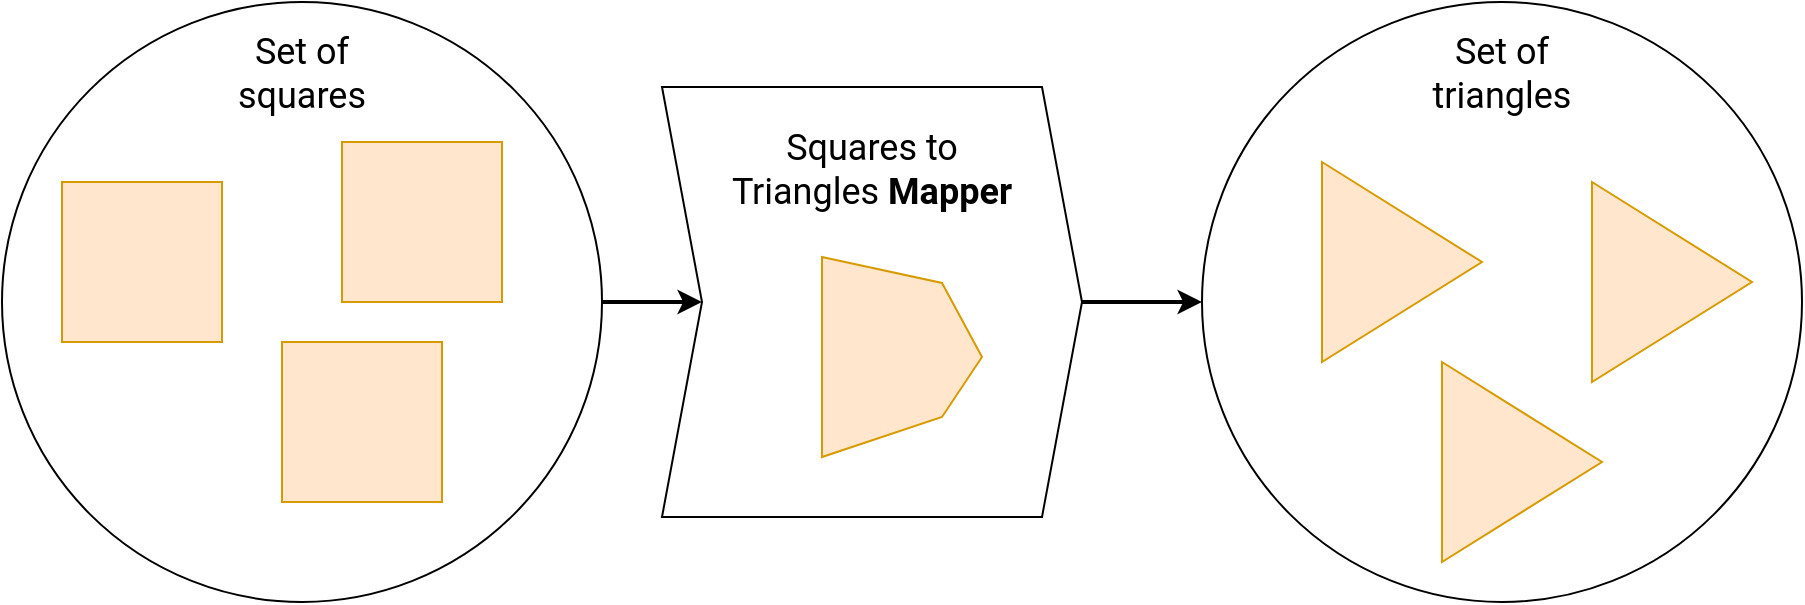 <mxfile>
    <diagram id="O6NOEShMqYi3Fy8LVTER" name="Page-1">
        <mxGraphModel dx="1181" dy="1667" grid="1" gridSize="10" guides="1" tooltips="1" connect="1" arrows="1" fold="1" page="1" pageScale="1" pageWidth="1920" pageHeight="1200" math="0" shadow="0">
            <root>
                <mxCell id="0"/>
                <mxCell id="1" parent="0"/>
                <mxCell id="27" value="" style="group" vertex="1" connectable="0" parent="1">
                    <mxGeometry x="50" y="510" width="900" height="300" as="geometry"/>
                </mxCell>
                <mxCell id="17" value="" style="shape=step;perimeter=stepPerimeter;whiteSpace=wrap;html=1;fixedSize=1;" vertex="1" parent="27">
                    <mxGeometry x="330" y="42.5" width="210" height="215" as="geometry"/>
                </mxCell>
                <mxCell id="18" value="" style="group" vertex="1" connectable="0" parent="27">
                    <mxGeometry x="600" width="300" height="300" as="geometry"/>
                </mxCell>
                <mxCell id="8" value="" style="ellipse;whiteSpace=wrap;html=1;aspect=fixed;" vertex="1" parent="18">
                    <mxGeometry width="300" height="300" as="geometry"/>
                </mxCell>
                <mxCell id="9" value="&lt;font face=&quot;Roboto&quot; data-font-src=&quot;https://fonts.googleapis.com/css?family=Roboto&quot; style=&quot;font-size: 18px&quot;&gt;Set of triangles&lt;/font&gt;" style="text;html=1;strokeColor=none;fillColor=none;align=center;verticalAlign=middle;whiteSpace=wrap;rounded=0;" vertex="1" parent="18">
                    <mxGeometry x="105" y="20" width="90" height="30" as="geometry"/>
                </mxCell>
                <mxCell id="13" value="" style="triangle;whiteSpace=wrap;html=1;fillColor=#ffe6cc;strokeColor=#d79b00;" vertex="1" parent="18">
                    <mxGeometry x="60" y="80" width="80" height="100" as="geometry"/>
                </mxCell>
                <mxCell id="14" value="" style="triangle;whiteSpace=wrap;html=1;fillColor=#ffe6cc;strokeColor=#d79b00;" vertex="1" parent="18">
                    <mxGeometry x="195" y="90" width="80" height="100" as="geometry"/>
                </mxCell>
                <mxCell id="15" value="" style="triangle;whiteSpace=wrap;html=1;fillColor=#ffe6cc;strokeColor=#d79b00;" vertex="1" parent="18">
                    <mxGeometry x="120" y="180" width="80" height="100" as="geometry"/>
                </mxCell>
                <mxCell id="22" style="edgeStyle=orthogonalEdgeStyle;rounded=0;orthogonalLoop=1;jettySize=auto;html=1;strokeWidth=2;" edge="1" parent="27" source="17" target="8">
                    <mxGeometry relative="1" as="geometry"/>
                </mxCell>
                <mxCell id="19" value="" style="group" vertex="1" connectable="0" parent="27">
                    <mxGeometry width="300" height="300" as="geometry"/>
                </mxCell>
                <mxCell id="3" value="" style="ellipse;whiteSpace=wrap;html=1;aspect=fixed;" vertex="1" parent="19">
                    <mxGeometry width="300" height="300" as="geometry"/>
                </mxCell>
                <mxCell id="4" value="&lt;font face=&quot;Roboto&quot; data-font-src=&quot;https://fonts.googleapis.com/css?family=Roboto&quot; style=&quot;font-size: 18px&quot;&gt;Set of squares&lt;/font&gt;" style="text;html=1;strokeColor=none;fillColor=none;align=center;verticalAlign=middle;whiteSpace=wrap;rounded=0;" vertex="1" parent="19">
                    <mxGeometry x="105" y="20" width="90" height="30" as="geometry"/>
                </mxCell>
                <mxCell id="5" value="" style="whiteSpace=wrap;html=1;aspect=fixed;fillColor=#ffe6cc;strokeColor=#d79b00;" vertex="1" parent="19">
                    <mxGeometry x="30" y="90" width="80" height="80" as="geometry"/>
                </mxCell>
                <mxCell id="6" value="" style="whiteSpace=wrap;html=1;aspect=fixed;fillColor=#ffe6cc;strokeColor=#d79b00;" vertex="1" parent="19">
                    <mxGeometry x="170" y="70" width="80" height="80" as="geometry"/>
                </mxCell>
                <mxCell id="7" value="" style="whiteSpace=wrap;html=1;aspect=fixed;fillColor=#ffe6cc;strokeColor=#d79b00;" vertex="1" parent="19">
                    <mxGeometry x="140" y="170" width="80" height="80" as="geometry"/>
                </mxCell>
                <mxCell id="21" style="edgeStyle=orthogonalEdgeStyle;rounded=0;orthogonalLoop=1;jettySize=auto;html=1;strokeWidth=2;" edge="1" parent="27" source="3" target="17">
                    <mxGeometry relative="1" as="geometry"/>
                </mxCell>
                <mxCell id="24" value="&lt;font face=&quot;Roboto&quot; data-font-src=&quot;https://fonts.googleapis.com/css?family=Roboto&quot; style=&quot;font-size: 18px&quot;&gt;Squares to Triangles &lt;b&gt;Mapper&lt;/b&gt;&lt;/font&gt;" style="text;html=1;strokeColor=none;fillColor=none;align=center;verticalAlign=middle;whiteSpace=wrap;rounded=0;" vertex="1" parent="27">
                    <mxGeometry x="360" y="67.5" width="150" height="30" as="geometry"/>
                </mxCell>
                <mxCell id="26" value="" style="verticalLabelPosition=bottom;verticalAlign=top;html=1;shape=mxgraph.basic.polygon;polyCoords=[[0,0],[0,0],[0.75,0.13],[1,0.5],[0.75,0.8],[0,1],[0,1],[0,0]];polyline=0;fillColor=#ffe6cc;strokeColor=#d79b00;" vertex="1" parent="27">
                    <mxGeometry x="410" y="127.5" width="80" height="100" as="geometry"/>
                </mxCell>
            </root>
        </mxGraphModel>
    </diagram>
</mxfile>
